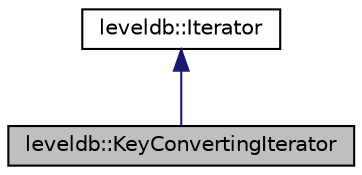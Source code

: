 digraph "leveldb::KeyConvertingIterator"
{
 // LATEX_PDF_SIZE
  edge [fontname="Helvetica",fontsize="10",labelfontname="Helvetica",labelfontsize="10"];
  node [fontname="Helvetica",fontsize="10",shape=record];
  Node0 [label="leveldb::KeyConvertingIterator",height=0.2,width=0.4,color="black", fillcolor="grey75", style="filled", fontcolor="black",tooltip=" "];
  Node1 -> Node0 [dir="back",color="midnightblue",fontsize="10",style="solid",fontname="Helvetica"];
  Node1 [label="leveldb::Iterator",height=0.2,width=0.4,color="black", fillcolor="white", style="filled",URL="$classleveldb_1_1_iterator.html",tooltip=" "];
}
